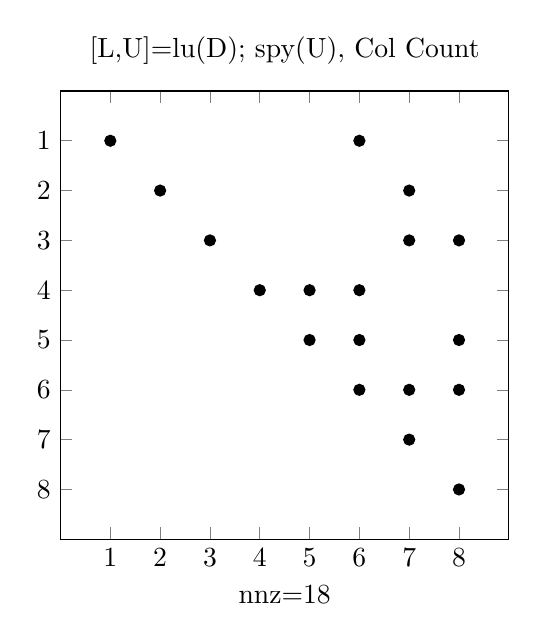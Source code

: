 \begin{tikzpicture}
    \begin{axis}
        [   unit vector ratio* = 1 1 1
        ,   y dir = reverse
        ,   xmin = 0
        ,   ymin = 0
        ,   xmax = 9
        ,   ymax = 9
        ,   xlabel = {nnz=18}
        ,   xtick = {1,2,3,4,5,6,7,8}
        ,   ytick = {1,2,3,4,5,6,7,8}
        ,   title = {[L,U]=lu(D); spy(U), Col Count}
        ]
        \addplot[only marks] coordinates {
(1,1)(2,2)(3,3)(4,4)(5,4)(5,5)(6,1)(6,4)(6,5)(6,6)(7,2)(7,3)(7,6)(7,7)(8,3)(8,5)(8,6)(8,8)
        };
    \end{axis}
\end{tikzpicture}